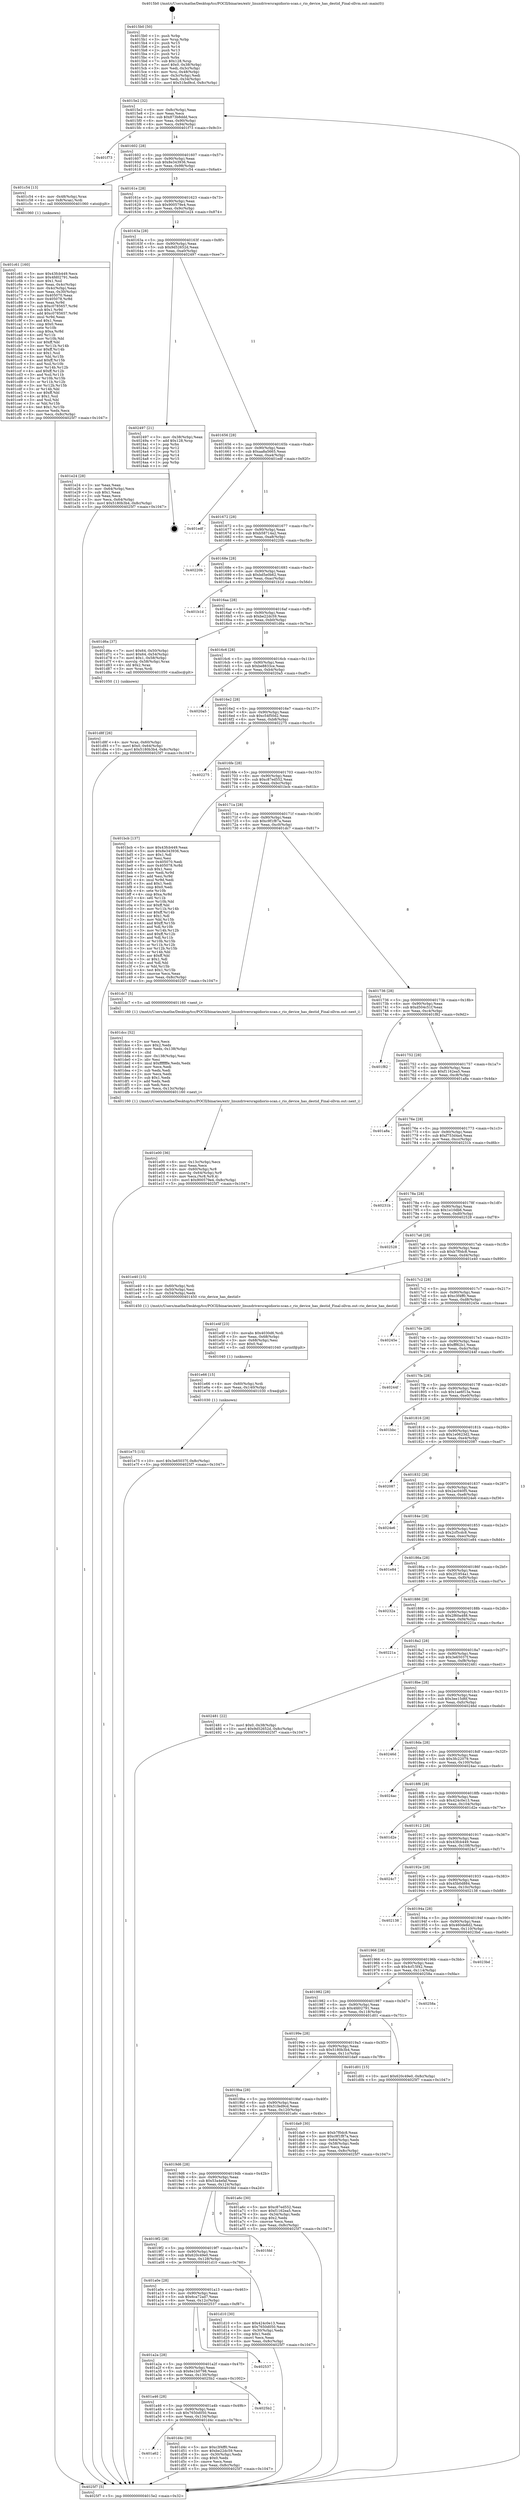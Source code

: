 digraph "0x4015b0" {
  label = "0x4015b0 (/mnt/c/Users/mathe/Desktop/tcc/POCII/binaries/extr_linuxdriversrapidiorio-scan.c_rio_device_has_destid_Final-ollvm.out::main(0))"
  labelloc = "t"
  node[shape=record]

  Entry [label="",width=0.3,height=0.3,shape=circle,fillcolor=black,style=filled]
  "0x4015e2" [label="{
     0x4015e2 [32]\l
     | [instrs]\l
     &nbsp;&nbsp;0x4015e2 \<+6\>: mov -0x8c(%rbp),%eax\l
     &nbsp;&nbsp;0x4015e8 \<+2\>: mov %eax,%ecx\l
     &nbsp;&nbsp;0x4015ea \<+6\>: sub $0x873b8ddd,%ecx\l
     &nbsp;&nbsp;0x4015f0 \<+6\>: mov %eax,-0x90(%rbp)\l
     &nbsp;&nbsp;0x4015f6 \<+6\>: mov %ecx,-0x94(%rbp)\l
     &nbsp;&nbsp;0x4015fc \<+6\>: je 0000000000401f73 \<main+0x9c3\>\l
  }"]
  "0x401f73" [label="{
     0x401f73\l
  }", style=dashed]
  "0x401602" [label="{
     0x401602 [28]\l
     | [instrs]\l
     &nbsp;&nbsp;0x401602 \<+5\>: jmp 0000000000401607 \<main+0x57\>\l
     &nbsp;&nbsp;0x401607 \<+6\>: mov -0x90(%rbp),%eax\l
     &nbsp;&nbsp;0x40160d \<+5\>: sub $0x8e343936,%eax\l
     &nbsp;&nbsp;0x401612 \<+6\>: mov %eax,-0x98(%rbp)\l
     &nbsp;&nbsp;0x401618 \<+6\>: je 0000000000401c54 \<main+0x6a4\>\l
  }"]
  Exit [label="",width=0.3,height=0.3,shape=circle,fillcolor=black,style=filled,peripheries=2]
  "0x401c54" [label="{
     0x401c54 [13]\l
     | [instrs]\l
     &nbsp;&nbsp;0x401c54 \<+4\>: mov -0x48(%rbp),%rax\l
     &nbsp;&nbsp;0x401c58 \<+4\>: mov 0x8(%rax),%rdi\l
     &nbsp;&nbsp;0x401c5c \<+5\>: call 0000000000401060 \<atoi@plt\>\l
     | [calls]\l
     &nbsp;&nbsp;0x401060 \{1\} (unknown)\l
  }"]
  "0x40161e" [label="{
     0x40161e [28]\l
     | [instrs]\l
     &nbsp;&nbsp;0x40161e \<+5\>: jmp 0000000000401623 \<main+0x73\>\l
     &nbsp;&nbsp;0x401623 \<+6\>: mov -0x90(%rbp),%eax\l
     &nbsp;&nbsp;0x401629 \<+5\>: sub $0x900579e4,%eax\l
     &nbsp;&nbsp;0x40162e \<+6\>: mov %eax,-0x9c(%rbp)\l
     &nbsp;&nbsp;0x401634 \<+6\>: je 0000000000401e24 \<main+0x874\>\l
  }"]
  "0x401e75" [label="{
     0x401e75 [15]\l
     | [instrs]\l
     &nbsp;&nbsp;0x401e75 \<+10\>: movl $0x3e65037f,-0x8c(%rbp)\l
     &nbsp;&nbsp;0x401e7f \<+5\>: jmp 00000000004025f7 \<main+0x1047\>\l
  }"]
  "0x401e24" [label="{
     0x401e24 [28]\l
     | [instrs]\l
     &nbsp;&nbsp;0x401e24 \<+2\>: xor %eax,%eax\l
     &nbsp;&nbsp;0x401e26 \<+3\>: mov -0x64(%rbp),%ecx\l
     &nbsp;&nbsp;0x401e29 \<+3\>: sub $0x1,%eax\l
     &nbsp;&nbsp;0x401e2c \<+2\>: sub %eax,%ecx\l
     &nbsp;&nbsp;0x401e2e \<+3\>: mov %ecx,-0x64(%rbp)\l
     &nbsp;&nbsp;0x401e31 \<+10\>: movl $0x5180b3b4,-0x8c(%rbp)\l
     &nbsp;&nbsp;0x401e3b \<+5\>: jmp 00000000004025f7 \<main+0x1047\>\l
  }"]
  "0x40163a" [label="{
     0x40163a [28]\l
     | [instrs]\l
     &nbsp;&nbsp;0x40163a \<+5\>: jmp 000000000040163f \<main+0x8f\>\l
     &nbsp;&nbsp;0x40163f \<+6\>: mov -0x90(%rbp),%eax\l
     &nbsp;&nbsp;0x401645 \<+5\>: sub $0x9d52652d,%eax\l
     &nbsp;&nbsp;0x40164a \<+6\>: mov %eax,-0xa0(%rbp)\l
     &nbsp;&nbsp;0x401650 \<+6\>: je 0000000000402497 \<main+0xee7\>\l
  }"]
  "0x401e66" [label="{
     0x401e66 [15]\l
     | [instrs]\l
     &nbsp;&nbsp;0x401e66 \<+4\>: mov -0x60(%rbp),%rdi\l
     &nbsp;&nbsp;0x401e6a \<+6\>: mov %eax,-0x140(%rbp)\l
     &nbsp;&nbsp;0x401e70 \<+5\>: call 0000000000401030 \<free@plt\>\l
     | [calls]\l
     &nbsp;&nbsp;0x401030 \{1\} (unknown)\l
  }"]
  "0x402497" [label="{
     0x402497 [21]\l
     | [instrs]\l
     &nbsp;&nbsp;0x402497 \<+3\>: mov -0x38(%rbp),%eax\l
     &nbsp;&nbsp;0x40249a \<+7\>: add $0x128,%rsp\l
     &nbsp;&nbsp;0x4024a1 \<+1\>: pop %rbx\l
     &nbsp;&nbsp;0x4024a2 \<+2\>: pop %r12\l
     &nbsp;&nbsp;0x4024a4 \<+2\>: pop %r13\l
     &nbsp;&nbsp;0x4024a6 \<+2\>: pop %r14\l
     &nbsp;&nbsp;0x4024a8 \<+2\>: pop %r15\l
     &nbsp;&nbsp;0x4024aa \<+1\>: pop %rbp\l
     &nbsp;&nbsp;0x4024ab \<+1\>: ret\l
  }"]
  "0x401656" [label="{
     0x401656 [28]\l
     | [instrs]\l
     &nbsp;&nbsp;0x401656 \<+5\>: jmp 000000000040165b \<main+0xab\>\l
     &nbsp;&nbsp;0x40165b \<+6\>: mov -0x90(%rbp),%eax\l
     &nbsp;&nbsp;0x401661 \<+5\>: sub $0xaa8a5665,%eax\l
     &nbsp;&nbsp;0x401666 \<+6\>: mov %eax,-0xa4(%rbp)\l
     &nbsp;&nbsp;0x40166c \<+6\>: je 0000000000401edf \<main+0x92f\>\l
  }"]
  "0x401e4f" [label="{
     0x401e4f [23]\l
     | [instrs]\l
     &nbsp;&nbsp;0x401e4f \<+10\>: movabs $0x4030d6,%rdi\l
     &nbsp;&nbsp;0x401e59 \<+3\>: mov %eax,-0x68(%rbp)\l
     &nbsp;&nbsp;0x401e5c \<+3\>: mov -0x68(%rbp),%esi\l
     &nbsp;&nbsp;0x401e5f \<+2\>: mov $0x0,%al\l
     &nbsp;&nbsp;0x401e61 \<+5\>: call 0000000000401040 \<printf@plt\>\l
     | [calls]\l
     &nbsp;&nbsp;0x401040 \{1\} (unknown)\l
  }"]
  "0x401edf" [label="{
     0x401edf\l
  }", style=dashed]
  "0x401672" [label="{
     0x401672 [28]\l
     | [instrs]\l
     &nbsp;&nbsp;0x401672 \<+5\>: jmp 0000000000401677 \<main+0xc7\>\l
     &nbsp;&nbsp;0x401677 \<+6\>: mov -0x90(%rbp),%eax\l
     &nbsp;&nbsp;0x40167d \<+5\>: sub $0xb58714a2,%eax\l
     &nbsp;&nbsp;0x401682 \<+6\>: mov %eax,-0xa8(%rbp)\l
     &nbsp;&nbsp;0x401688 \<+6\>: je 000000000040220b \<main+0xc5b\>\l
  }"]
  "0x401e00" [label="{
     0x401e00 [36]\l
     | [instrs]\l
     &nbsp;&nbsp;0x401e00 \<+6\>: mov -0x13c(%rbp),%ecx\l
     &nbsp;&nbsp;0x401e06 \<+3\>: imul %eax,%ecx\l
     &nbsp;&nbsp;0x401e09 \<+4\>: mov -0x60(%rbp),%r8\l
     &nbsp;&nbsp;0x401e0d \<+4\>: movslq -0x64(%rbp),%r9\l
     &nbsp;&nbsp;0x401e11 \<+4\>: mov %ecx,(%r8,%r9,4)\l
     &nbsp;&nbsp;0x401e15 \<+10\>: movl $0x900579e4,-0x8c(%rbp)\l
     &nbsp;&nbsp;0x401e1f \<+5\>: jmp 00000000004025f7 \<main+0x1047\>\l
  }"]
  "0x40220b" [label="{
     0x40220b\l
  }", style=dashed]
  "0x40168e" [label="{
     0x40168e [28]\l
     | [instrs]\l
     &nbsp;&nbsp;0x40168e \<+5\>: jmp 0000000000401693 \<main+0xe3\>\l
     &nbsp;&nbsp;0x401693 \<+6\>: mov -0x90(%rbp),%eax\l
     &nbsp;&nbsp;0x401699 \<+5\>: sub $0xbd5e0b62,%eax\l
     &nbsp;&nbsp;0x40169e \<+6\>: mov %eax,-0xac(%rbp)\l
     &nbsp;&nbsp;0x4016a4 \<+6\>: je 0000000000401b1d \<main+0x56d\>\l
  }"]
  "0x401dcc" [label="{
     0x401dcc [52]\l
     | [instrs]\l
     &nbsp;&nbsp;0x401dcc \<+2\>: xor %ecx,%ecx\l
     &nbsp;&nbsp;0x401dce \<+5\>: mov $0x2,%edx\l
     &nbsp;&nbsp;0x401dd3 \<+6\>: mov %edx,-0x138(%rbp)\l
     &nbsp;&nbsp;0x401dd9 \<+1\>: cltd\l
     &nbsp;&nbsp;0x401dda \<+6\>: mov -0x138(%rbp),%esi\l
     &nbsp;&nbsp;0x401de0 \<+2\>: idiv %esi\l
     &nbsp;&nbsp;0x401de2 \<+6\>: imul $0xfffffffe,%edx,%edx\l
     &nbsp;&nbsp;0x401de8 \<+2\>: mov %ecx,%edi\l
     &nbsp;&nbsp;0x401dea \<+2\>: sub %edx,%edi\l
     &nbsp;&nbsp;0x401dec \<+2\>: mov %ecx,%edx\l
     &nbsp;&nbsp;0x401dee \<+3\>: sub $0x1,%edx\l
     &nbsp;&nbsp;0x401df1 \<+2\>: add %edx,%edi\l
     &nbsp;&nbsp;0x401df3 \<+2\>: sub %edi,%ecx\l
     &nbsp;&nbsp;0x401df5 \<+6\>: mov %ecx,-0x13c(%rbp)\l
     &nbsp;&nbsp;0x401dfb \<+5\>: call 0000000000401160 \<next_i\>\l
     | [calls]\l
     &nbsp;&nbsp;0x401160 \{1\} (/mnt/c/Users/mathe/Desktop/tcc/POCII/binaries/extr_linuxdriversrapidiorio-scan.c_rio_device_has_destid_Final-ollvm.out::next_i)\l
  }"]
  "0x401b1d" [label="{
     0x401b1d\l
  }", style=dashed]
  "0x4016aa" [label="{
     0x4016aa [28]\l
     | [instrs]\l
     &nbsp;&nbsp;0x4016aa \<+5\>: jmp 00000000004016af \<main+0xff\>\l
     &nbsp;&nbsp;0x4016af \<+6\>: mov -0x90(%rbp),%eax\l
     &nbsp;&nbsp;0x4016b5 \<+5\>: sub $0xbe22dc59,%eax\l
     &nbsp;&nbsp;0x4016ba \<+6\>: mov %eax,-0xb0(%rbp)\l
     &nbsp;&nbsp;0x4016c0 \<+6\>: je 0000000000401d6a \<main+0x7ba\>\l
  }"]
  "0x401d8f" [label="{
     0x401d8f [26]\l
     | [instrs]\l
     &nbsp;&nbsp;0x401d8f \<+4\>: mov %rax,-0x60(%rbp)\l
     &nbsp;&nbsp;0x401d93 \<+7\>: movl $0x0,-0x64(%rbp)\l
     &nbsp;&nbsp;0x401d9a \<+10\>: movl $0x5180b3b4,-0x8c(%rbp)\l
     &nbsp;&nbsp;0x401da4 \<+5\>: jmp 00000000004025f7 \<main+0x1047\>\l
  }"]
  "0x401d6a" [label="{
     0x401d6a [37]\l
     | [instrs]\l
     &nbsp;&nbsp;0x401d6a \<+7\>: movl $0x64,-0x50(%rbp)\l
     &nbsp;&nbsp;0x401d71 \<+7\>: movl $0x64,-0x54(%rbp)\l
     &nbsp;&nbsp;0x401d78 \<+7\>: movl $0x1,-0x58(%rbp)\l
     &nbsp;&nbsp;0x401d7f \<+4\>: movslq -0x58(%rbp),%rax\l
     &nbsp;&nbsp;0x401d83 \<+4\>: shl $0x2,%rax\l
     &nbsp;&nbsp;0x401d87 \<+3\>: mov %rax,%rdi\l
     &nbsp;&nbsp;0x401d8a \<+5\>: call 0000000000401050 \<malloc@plt\>\l
     | [calls]\l
     &nbsp;&nbsp;0x401050 \{1\} (unknown)\l
  }"]
  "0x4016c6" [label="{
     0x4016c6 [28]\l
     | [instrs]\l
     &nbsp;&nbsp;0x4016c6 \<+5\>: jmp 00000000004016cb \<main+0x11b\>\l
     &nbsp;&nbsp;0x4016cb \<+6\>: mov -0x90(%rbp),%eax\l
     &nbsp;&nbsp;0x4016d1 \<+5\>: sub $0xbe8833ce,%eax\l
     &nbsp;&nbsp;0x4016d6 \<+6\>: mov %eax,-0xb4(%rbp)\l
     &nbsp;&nbsp;0x4016dc \<+6\>: je 00000000004020a5 \<main+0xaf5\>\l
  }"]
  "0x401a62" [label="{
     0x401a62\l
  }", style=dashed]
  "0x4020a5" [label="{
     0x4020a5\l
  }", style=dashed]
  "0x4016e2" [label="{
     0x4016e2 [28]\l
     | [instrs]\l
     &nbsp;&nbsp;0x4016e2 \<+5\>: jmp 00000000004016e7 \<main+0x137\>\l
     &nbsp;&nbsp;0x4016e7 \<+6\>: mov -0x90(%rbp),%eax\l
     &nbsp;&nbsp;0x4016ed \<+5\>: sub $0xc54f50d2,%eax\l
     &nbsp;&nbsp;0x4016f2 \<+6\>: mov %eax,-0xb8(%rbp)\l
     &nbsp;&nbsp;0x4016f8 \<+6\>: je 0000000000402275 \<main+0xcc5\>\l
  }"]
  "0x401d4c" [label="{
     0x401d4c [30]\l
     | [instrs]\l
     &nbsp;&nbsp;0x401d4c \<+5\>: mov $0xc3f4ff0,%eax\l
     &nbsp;&nbsp;0x401d51 \<+5\>: mov $0xbe22dc59,%ecx\l
     &nbsp;&nbsp;0x401d56 \<+3\>: mov -0x30(%rbp),%edx\l
     &nbsp;&nbsp;0x401d59 \<+3\>: cmp $0x0,%edx\l
     &nbsp;&nbsp;0x401d5c \<+3\>: cmove %ecx,%eax\l
     &nbsp;&nbsp;0x401d5f \<+6\>: mov %eax,-0x8c(%rbp)\l
     &nbsp;&nbsp;0x401d65 \<+5\>: jmp 00000000004025f7 \<main+0x1047\>\l
  }"]
  "0x402275" [label="{
     0x402275\l
  }", style=dashed]
  "0x4016fe" [label="{
     0x4016fe [28]\l
     | [instrs]\l
     &nbsp;&nbsp;0x4016fe \<+5\>: jmp 0000000000401703 \<main+0x153\>\l
     &nbsp;&nbsp;0x401703 \<+6\>: mov -0x90(%rbp),%eax\l
     &nbsp;&nbsp;0x401709 \<+5\>: sub $0xc87ed552,%eax\l
     &nbsp;&nbsp;0x40170e \<+6\>: mov %eax,-0xbc(%rbp)\l
     &nbsp;&nbsp;0x401714 \<+6\>: je 0000000000401bcb \<main+0x61b\>\l
  }"]
  "0x401a46" [label="{
     0x401a46 [28]\l
     | [instrs]\l
     &nbsp;&nbsp;0x401a46 \<+5\>: jmp 0000000000401a4b \<main+0x49b\>\l
     &nbsp;&nbsp;0x401a4b \<+6\>: mov -0x90(%rbp),%eax\l
     &nbsp;&nbsp;0x401a51 \<+5\>: sub $0x7650d050,%eax\l
     &nbsp;&nbsp;0x401a56 \<+6\>: mov %eax,-0x134(%rbp)\l
     &nbsp;&nbsp;0x401a5c \<+6\>: je 0000000000401d4c \<main+0x79c\>\l
  }"]
  "0x401bcb" [label="{
     0x401bcb [137]\l
     | [instrs]\l
     &nbsp;&nbsp;0x401bcb \<+5\>: mov $0x43fcb449,%eax\l
     &nbsp;&nbsp;0x401bd0 \<+5\>: mov $0x8e343936,%ecx\l
     &nbsp;&nbsp;0x401bd5 \<+2\>: mov $0x1,%dl\l
     &nbsp;&nbsp;0x401bd7 \<+2\>: xor %esi,%esi\l
     &nbsp;&nbsp;0x401bd9 \<+7\>: mov 0x405070,%edi\l
     &nbsp;&nbsp;0x401be0 \<+8\>: mov 0x405078,%r8d\l
     &nbsp;&nbsp;0x401be8 \<+3\>: sub $0x1,%esi\l
     &nbsp;&nbsp;0x401beb \<+3\>: mov %edi,%r9d\l
     &nbsp;&nbsp;0x401bee \<+3\>: add %esi,%r9d\l
     &nbsp;&nbsp;0x401bf1 \<+4\>: imul %r9d,%edi\l
     &nbsp;&nbsp;0x401bf5 \<+3\>: and $0x1,%edi\l
     &nbsp;&nbsp;0x401bf8 \<+3\>: cmp $0x0,%edi\l
     &nbsp;&nbsp;0x401bfb \<+4\>: sete %r10b\l
     &nbsp;&nbsp;0x401bff \<+4\>: cmp $0xa,%r8d\l
     &nbsp;&nbsp;0x401c03 \<+4\>: setl %r11b\l
     &nbsp;&nbsp;0x401c07 \<+3\>: mov %r10b,%bl\l
     &nbsp;&nbsp;0x401c0a \<+3\>: xor $0xff,%bl\l
     &nbsp;&nbsp;0x401c0d \<+3\>: mov %r11b,%r14b\l
     &nbsp;&nbsp;0x401c10 \<+4\>: xor $0xff,%r14b\l
     &nbsp;&nbsp;0x401c14 \<+3\>: xor $0x1,%dl\l
     &nbsp;&nbsp;0x401c17 \<+3\>: mov %bl,%r15b\l
     &nbsp;&nbsp;0x401c1a \<+4\>: and $0xff,%r15b\l
     &nbsp;&nbsp;0x401c1e \<+3\>: and %dl,%r10b\l
     &nbsp;&nbsp;0x401c21 \<+3\>: mov %r14b,%r12b\l
     &nbsp;&nbsp;0x401c24 \<+4\>: and $0xff,%r12b\l
     &nbsp;&nbsp;0x401c28 \<+3\>: and %dl,%r11b\l
     &nbsp;&nbsp;0x401c2b \<+3\>: or %r10b,%r15b\l
     &nbsp;&nbsp;0x401c2e \<+3\>: or %r11b,%r12b\l
     &nbsp;&nbsp;0x401c31 \<+3\>: xor %r12b,%r15b\l
     &nbsp;&nbsp;0x401c34 \<+3\>: or %r14b,%bl\l
     &nbsp;&nbsp;0x401c37 \<+3\>: xor $0xff,%bl\l
     &nbsp;&nbsp;0x401c3a \<+3\>: or $0x1,%dl\l
     &nbsp;&nbsp;0x401c3d \<+2\>: and %dl,%bl\l
     &nbsp;&nbsp;0x401c3f \<+3\>: or %bl,%r15b\l
     &nbsp;&nbsp;0x401c42 \<+4\>: test $0x1,%r15b\l
     &nbsp;&nbsp;0x401c46 \<+3\>: cmovne %ecx,%eax\l
     &nbsp;&nbsp;0x401c49 \<+6\>: mov %eax,-0x8c(%rbp)\l
     &nbsp;&nbsp;0x401c4f \<+5\>: jmp 00000000004025f7 \<main+0x1047\>\l
  }"]
  "0x40171a" [label="{
     0x40171a [28]\l
     | [instrs]\l
     &nbsp;&nbsp;0x40171a \<+5\>: jmp 000000000040171f \<main+0x16f\>\l
     &nbsp;&nbsp;0x40171f \<+6\>: mov -0x90(%rbp),%eax\l
     &nbsp;&nbsp;0x401725 \<+5\>: sub $0xc9f1f87a,%eax\l
     &nbsp;&nbsp;0x40172a \<+6\>: mov %eax,-0xc0(%rbp)\l
     &nbsp;&nbsp;0x401730 \<+6\>: je 0000000000401dc7 \<main+0x817\>\l
  }"]
  "0x4025b2" [label="{
     0x4025b2\l
  }", style=dashed]
  "0x401dc7" [label="{
     0x401dc7 [5]\l
     | [instrs]\l
     &nbsp;&nbsp;0x401dc7 \<+5\>: call 0000000000401160 \<next_i\>\l
     | [calls]\l
     &nbsp;&nbsp;0x401160 \{1\} (/mnt/c/Users/mathe/Desktop/tcc/POCII/binaries/extr_linuxdriversrapidiorio-scan.c_rio_device_has_destid_Final-ollvm.out::next_i)\l
  }"]
  "0x401736" [label="{
     0x401736 [28]\l
     | [instrs]\l
     &nbsp;&nbsp;0x401736 \<+5\>: jmp 000000000040173b \<main+0x18b\>\l
     &nbsp;&nbsp;0x40173b \<+6\>: mov -0x90(%rbp),%eax\l
     &nbsp;&nbsp;0x401741 \<+5\>: sub $0xd504c51f,%eax\l
     &nbsp;&nbsp;0x401746 \<+6\>: mov %eax,-0xc4(%rbp)\l
     &nbsp;&nbsp;0x40174c \<+6\>: je 0000000000401f82 \<main+0x9d2\>\l
  }"]
  "0x401a2a" [label="{
     0x401a2a [28]\l
     | [instrs]\l
     &nbsp;&nbsp;0x401a2a \<+5\>: jmp 0000000000401a2f \<main+0x47f\>\l
     &nbsp;&nbsp;0x401a2f \<+6\>: mov -0x90(%rbp),%eax\l
     &nbsp;&nbsp;0x401a35 \<+5\>: sub $0x6e1b0798,%eax\l
     &nbsp;&nbsp;0x401a3a \<+6\>: mov %eax,-0x130(%rbp)\l
     &nbsp;&nbsp;0x401a40 \<+6\>: je 00000000004025b2 \<main+0x1002\>\l
  }"]
  "0x401f82" [label="{
     0x401f82\l
  }", style=dashed]
  "0x401752" [label="{
     0x401752 [28]\l
     | [instrs]\l
     &nbsp;&nbsp;0x401752 \<+5\>: jmp 0000000000401757 \<main+0x1a7\>\l
     &nbsp;&nbsp;0x401757 \<+6\>: mov -0x90(%rbp),%eax\l
     &nbsp;&nbsp;0x40175d \<+5\>: sub $0xf1162ea5,%eax\l
     &nbsp;&nbsp;0x401762 \<+6\>: mov %eax,-0xc8(%rbp)\l
     &nbsp;&nbsp;0x401768 \<+6\>: je 0000000000401a8a \<main+0x4da\>\l
  }"]
  "0x402537" [label="{
     0x402537\l
  }", style=dashed]
  "0x401a8a" [label="{
     0x401a8a\l
  }", style=dashed]
  "0x40176e" [label="{
     0x40176e [28]\l
     | [instrs]\l
     &nbsp;&nbsp;0x40176e \<+5\>: jmp 0000000000401773 \<main+0x1c3\>\l
     &nbsp;&nbsp;0x401773 \<+6\>: mov -0x90(%rbp),%eax\l
     &nbsp;&nbsp;0x401779 \<+5\>: sub $0xf753d4a4,%eax\l
     &nbsp;&nbsp;0x40177e \<+6\>: mov %eax,-0xcc(%rbp)\l
     &nbsp;&nbsp;0x401784 \<+6\>: je 000000000040231b \<main+0xd6b\>\l
  }"]
  "0x401a0e" [label="{
     0x401a0e [28]\l
     | [instrs]\l
     &nbsp;&nbsp;0x401a0e \<+5\>: jmp 0000000000401a13 \<main+0x463\>\l
     &nbsp;&nbsp;0x401a13 \<+6\>: mov -0x90(%rbp),%eax\l
     &nbsp;&nbsp;0x401a19 \<+5\>: sub $0x6ca72ad7,%eax\l
     &nbsp;&nbsp;0x401a1e \<+6\>: mov %eax,-0x12c(%rbp)\l
     &nbsp;&nbsp;0x401a24 \<+6\>: je 0000000000402537 \<main+0xf87\>\l
  }"]
  "0x40231b" [label="{
     0x40231b\l
  }", style=dashed]
  "0x40178a" [label="{
     0x40178a [28]\l
     | [instrs]\l
     &nbsp;&nbsp;0x40178a \<+5\>: jmp 000000000040178f \<main+0x1df\>\l
     &nbsp;&nbsp;0x40178f \<+6\>: mov -0x90(%rbp),%eax\l
     &nbsp;&nbsp;0x401795 \<+5\>: sub $0x1e10db6,%eax\l
     &nbsp;&nbsp;0x40179a \<+6\>: mov %eax,-0xd0(%rbp)\l
     &nbsp;&nbsp;0x4017a0 \<+6\>: je 0000000000402528 \<main+0xf78\>\l
  }"]
  "0x401d10" [label="{
     0x401d10 [30]\l
     | [instrs]\l
     &nbsp;&nbsp;0x401d10 \<+5\>: mov $0x424c0e13,%eax\l
     &nbsp;&nbsp;0x401d15 \<+5\>: mov $0x7650d050,%ecx\l
     &nbsp;&nbsp;0x401d1a \<+3\>: mov -0x30(%rbp),%edx\l
     &nbsp;&nbsp;0x401d1d \<+3\>: cmp $0x1,%edx\l
     &nbsp;&nbsp;0x401d20 \<+3\>: cmovl %ecx,%eax\l
     &nbsp;&nbsp;0x401d23 \<+6\>: mov %eax,-0x8c(%rbp)\l
     &nbsp;&nbsp;0x401d29 \<+5\>: jmp 00000000004025f7 \<main+0x1047\>\l
  }"]
  "0x402528" [label="{
     0x402528\l
  }", style=dashed]
  "0x4017a6" [label="{
     0x4017a6 [28]\l
     | [instrs]\l
     &nbsp;&nbsp;0x4017a6 \<+5\>: jmp 00000000004017ab \<main+0x1fb\>\l
     &nbsp;&nbsp;0x4017ab \<+6\>: mov -0x90(%rbp),%eax\l
     &nbsp;&nbsp;0x4017b1 \<+5\>: sub $0xb7f0dc8,%eax\l
     &nbsp;&nbsp;0x4017b6 \<+6\>: mov %eax,-0xd4(%rbp)\l
     &nbsp;&nbsp;0x4017bc \<+6\>: je 0000000000401e40 \<main+0x890\>\l
  }"]
  "0x4019f2" [label="{
     0x4019f2 [28]\l
     | [instrs]\l
     &nbsp;&nbsp;0x4019f2 \<+5\>: jmp 00000000004019f7 \<main+0x447\>\l
     &nbsp;&nbsp;0x4019f7 \<+6\>: mov -0x90(%rbp),%eax\l
     &nbsp;&nbsp;0x4019fd \<+5\>: sub $0x620c49e0,%eax\l
     &nbsp;&nbsp;0x401a02 \<+6\>: mov %eax,-0x128(%rbp)\l
     &nbsp;&nbsp;0x401a08 \<+6\>: je 0000000000401d10 \<main+0x760\>\l
  }"]
  "0x401e40" [label="{
     0x401e40 [15]\l
     | [instrs]\l
     &nbsp;&nbsp;0x401e40 \<+4\>: mov -0x60(%rbp),%rdi\l
     &nbsp;&nbsp;0x401e44 \<+3\>: mov -0x50(%rbp),%esi\l
     &nbsp;&nbsp;0x401e47 \<+3\>: mov -0x54(%rbp),%edx\l
     &nbsp;&nbsp;0x401e4a \<+5\>: call 0000000000401450 \<rio_device_has_destid\>\l
     | [calls]\l
     &nbsp;&nbsp;0x401450 \{1\} (/mnt/c/Users/mathe/Desktop/tcc/POCII/binaries/extr_linuxdriversrapidiorio-scan.c_rio_device_has_destid_Final-ollvm.out::rio_device_has_destid)\l
  }"]
  "0x4017c2" [label="{
     0x4017c2 [28]\l
     | [instrs]\l
     &nbsp;&nbsp;0x4017c2 \<+5\>: jmp 00000000004017c7 \<main+0x217\>\l
     &nbsp;&nbsp;0x4017c7 \<+6\>: mov -0x90(%rbp),%eax\l
     &nbsp;&nbsp;0x4017cd \<+5\>: sub $0xc3f4ff0,%eax\l
     &nbsp;&nbsp;0x4017d2 \<+6\>: mov %eax,-0xd8(%rbp)\l
     &nbsp;&nbsp;0x4017d8 \<+6\>: je 000000000040245e \<main+0xeae\>\l
  }"]
  "0x401fdd" [label="{
     0x401fdd\l
  }", style=dashed]
  "0x40245e" [label="{
     0x40245e\l
  }", style=dashed]
  "0x4017de" [label="{
     0x4017de [28]\l
     | [instrs]\l
     &nbsp;&nbsp;0x4017de \<+5\>: jmp 00000000004017e3 \<main+0x233\>\l
     &nbsp;&nbsp;0x4017e3 \<+6\>: mov -0x90(%rbp),%eax\l
     &nbsp;&nbsp;0x4017e9 \<+5\>: sub $0xfff62b1,%eax\l
     &nbsp;&nbsp;0x4017ee \<+6\>: mov %eax,-0xdc(%rbp)\l
     &nbsp;&nbsp;0x4017f4 \<+6\>: je 000000000040244f \<main+0xe9f\>\l
  }"]
  "0x401c61" [label="{
     0x401c61 [160]\l
     | [instrs]\l
     &nbsp;&nbsp;0x401c61 \<+5\>: mov $0x43fcb449,%ecx\l
     &nbsp;&nbsp;0x401c66 \<+5\>: mov $0x4fd02791,%edx\l
     &nbsp;&nbsp;0x401c6b \<+3\>: mov $0x1,%sil\l
     &nbsp;&nbsp;0x401c6e \<+3\>: mov %eax,-0x4c(%rbp)\l
     &nbsp;&nbsp;0x401c71 \<+3\>: mov -0x4c(%rbp),%eax\l
     &nbsp;&nbsp;0x401c74 \<+3\>: mov %eax,-0x30(%rbp)\l
     &nbsp;&nbsp;0x401c77 \<+7\>: mov 0x405070,%eax\l
     &nbsp;&nbsp;0x401c7e \<+8\>: mov 0x405078,%r8d\l
     &nbsp;&nbsp;0x401c86 \<+3\>: mov %eax,%r9d\l
     &nbsp;&nbsp;0x401c89 \<+7\>: sub $0xc0785657,%r9d\l
     &nbsp;&nbsp;0x401c90 \<+4\>: sub $0x1,%r9d\l
     &nbsp;&nbsp;0x401c94 \<+7\>: add $0xc0785657,%r9d\l
     &nbsp;&nbsp;0x401c9b \<+4\>: imul %r9d,%eax\l
     &nbsp;&nbsp;0x401c9f \<+3\>: and $0x1,%eax\l
     &nbsp;&nbsp;0x401ca2 \<+3\>: cmp $0x0,%eax\l
     &nbsp;&nbsp;0x401ca5 \<+4\>: sete %r10b\l
     &nbsp;&nbsp;0x401ca9 \<+4\>: cmp $0xa,%r8d\l
     &nbsp;&nbsp;0x401cad \<+4\>: setl %r11b\l
     &nbsp;&nbsp;0x401cb1 \<+3\>: mov %r10b,%bl\l
     &nbsp;&nbsp;0x401cb4 \<+3\>: xor $0xff,%bl\l
     &nbsp;&nbsp;0x401cb7 \<+3\>: mov %r11b,%r14b\l
     &nbsp;&nbsp;0x401cba \<+4\>: xor $0xff,%r14b\l
     &nbsp;&nbsp;0x401cbe \<+4\>: xor $0x1,%sil\l
     &nbsp;&nbsp;0x401cc2 \<+3\>: mov %bl,%r15b\l
     &nbsp;&nbsp;0x401cc5 \<+4\>: and $0xff,%r15b\l
     &nbsp;&nbsp;0x401cc9 \<+3\>: and %sil,%r10b\l
     &nbsp;&nbsp;0x401ccc \<+3\>: mov %r14b,%r12b\l
     &nbsp;&nbsp;0x401ccf \<+4\>: and $0xff,%r12b\l
     &nbsp;&nbsp;0x401cd3 \<+3\>: and %sil,%r11b\l
     &nbsp;&nbsp;0x401cd6 \<+3\>: or %r10b,%r15b\l
     &nbsp;&nbsp;0x401cd9 \<+3\>: or %r11b,%r12b\l
     &nbsp;&nbsp;0x401cdc \<+3\>: xor %r12b,%r15b\l
     &nbsp;&nbsp;0x401cdf \<+3\>: or %r14b,%bl\l
     &nbsp;&nbsp;0x401ce2 \<+3\>: xor $0xff,%bl\l
     &nbsp;&nbsp;0x401ce5 \<+4\>: or $0x1,%sil\l
     &nbsp;&nbsp;0x401ce9 \<+3\>: and %sil,%bl\l
     &nbsp;&nbsp;0x401cec \<+3\>: or %bl,%r15b\l
     &nbsp;&nbsp;0x401cef \<+4\>: test $0x1,%r15b\l
     &nbsp;&nbsp;0x401cf3 \<+3\>: cmovne %edx,%ecx\l
     &nbsp;&nbsp;0x401cf6 \<+6\>: mov %ecx,-0x8c(%rbp)\l
     &nbsp;&nbsp;0x401cfc \<+5\>: jmp 00000000004025f7 \<main+0x1047\>\l
  }"]
  "0x40244f" [label="{
     0x40244f\l
  }", style=dashed]
  "0x4017fa" [label="{
     0x4017fa [28]\l
     | [instrs]\l
     &nbsp;&nbsp;0x4017fa \<+5\>: jmp 00000000004017ff \<main+0x24f\>\l
     &nbsp;&nbsp;0x4017ff \<+6\>: mov -0x90(%rbp),%eax\l
     &nbsp;&nbsp;0x401805 \<+5\>: sub $0x1ae6f13a,%eax\l
     &nbsp;&nbsp;0x40180a \<+6\>: mov %eax,-0xe0(%rbp)\l
     &nbsp;&nbsp;0x401810 \<+6\>: je 0000000000401bbc \<main+0x60c\>\l
  }"]
  "0x4015b0" [label="{
     0x4015b0 [50]\l
     | [instrs]\l
     &nbsp;&nbsp;0x4015b0 \<+1\>: push %rbp\l
     &nbsp;&nbsp;0x4015b1 \<+3\>: mov %rsp,%rbp\l
     &nbsp;&nbsp;0x4015b4 \<+2\>: push %r15\l
     &nbsp;&nbsp;0x4015b6 \<+2\>: push %r14\l
     &nbsp;&nbsp;0x4015b8 \<+2\>: push %r13\l
     &nbsp;&nbsp;0x4015ba \<+2\>: push %r12\l
     &nbsp;&nbsp;0x4015bc \<+1\>: push %rbx\l
     &nbsp;&nbsp;0x4015bd \<+7\>: sub $0x128,%rsp\l
     &nbsp;&nbsp;0x4015c4 \<+7\>: movl $0x0,-0x38(%rbp)\l
     &nbsp;&nbsp;0x4015cb \<+3\>: mov %edi,-0x3c(%rbp)\l
     &nbsp;&nbsp;0x4015ce \<+4\>: mov %rsi,-0x48(%rbp)\l
     &nbsp;&nbsp;0x4015d2 \<+3\>: mov -0x3c(%rbp),%edi\l
     &nbsp;&nbsp;0x4015d5 \<+3\>: mov %edi,-0x34(%rbp)\l
     &nbsp;&nbsp;0x4015d8 \<+10\>: movl $0x51fed9cd,-0x8c(%rbp)\l
  }"]
  "0x401bbc" [label="{
     0x401bbc\l
  }", style=dashed]
  "0x401816" [label="{
     0x401816 [28]\l
     | [instrs]\l
     &nbsp;&nbsp;0x401816 \<+5\>: jmp 000000000040181b \<main+0x26b\>\l
     &nbsp;&nbsp;0x40181b \<+6\>: mov -0x90(%rbp),%eax\l
     &nbsp;&nbsp;0x401821 \<+5\>: sub $0x1e0623d2,%eax\l
     &nbsp;&nbsp;0x401826 \<+6\>: mov %eax,-0xe4(%rbp)\l
     &nbsp;&nbsp;0x40182c \<+6\>: je 0000000000402087 \<main+0xad7\>\l
  }"]
  "0x4025f7" [label="{
     0x4025f7 [5]\l
     | [instrs]\l
     &nbsp;&nbsp;0x4025f7 \<+5\>: jmp 00000000004015e2 \<main+0x32\>\l
  }"]
  "0x402087" [label="{
     0x402087\l
  }", style=dashed]
  "0x401832" [label="{
     0x401832 [28]\l
     | [instrs]\l
     &nbsp;&nbsp;0x401832 \<+5\>: jmp 0000000000401837 \<main+0x287\>\l
     &nbsp;&nbsp;0x401837 \<+6\>: mov -0x90(%rbp),%eax\l
     &nbsp;&nbsp;0x40183d \<+5\>: sub $0x2ac040f5,%eax\l
     &nbsp;&nbsp;0x401842 \<+6\>: mov %eax,-0xe8(%rbp)\l
     &nbsp;&nbsp;0x401848 \<+6\>: je 00000000004024e6 \<main+0xf36\>\l
  }"]
  "0x4019d6" [label="{
     0x4019d6 [28]\l
     | [instrs]\l
     &nbsp;&nbsp;0x4019d6 \<+5\>: jmp 00000000004019db \<main+0x42b\>\l
     &nbsp;&nbsp;0x4019db \<+6\>: mov -0x90(%rbp),%eax\l
     &nbsp;&nbsp;0x4019e1 \<+5\>: sub $0x53a4efaf,%eax\l
     &nbsp;&nbsp;0x4019e6 \<+6\>: mov %eax,-0x124(%rbp)\l
     &nbsp;&nbsp;0x4019ec \<+6\>: je 0000000000401fdd \<main+0xa2d\>\l
  }"]
  "0x4024e6" [label="{
     0x4024e6\l
  }", style=dashed]
  "0x40184e" [label="{
     0x40184e [28]\l
     | [instrs]\l
     &nbsp;&nbsp;0x40184e \<+5\>: jmp 0000000000401853 \<main+0x2a3\>\l
     &nbsp;&nbsp;0x401853 \<+6\>: mov -0x90(%rbp),%eax\l
     &nbsp;&nbsp;0x401859 \<+5\>: sub $0x2cf5cdc8,%eax\l
     &nbsp;&nbsp;0x40185e \<+6\>: mov %eax,-0xec(%rbp)\l
     &nbsp;&nbsp;0x401864 \<+6\>: je 0000000000401e84 \<main+0x8d4\>\l
  }"]
  "0x401a6c" [label="{
     0x401a6c [30]\l
     | [instrs]\l
     &nbsp;&nbsp;0x401a6c \<+5\>: mov $0xc87ed552,%eax\l
     &nbsp;&nbsp;0x401a71 \<+5\>: mov $0xf1162ea5,%ecx\l
     &nbsp;&nbsp;0x401a76 \<+3\>: mov -0x34(%rbp),%edx\l
     &nbsp;&nbsp;0x401a79 \<+3\>: cmp $0x2,%edx\l
     &nbsp;&nbsp;0x401a7c \<+3\>: cmovne %ecx,%eax\l
     &nbsp;&nbsp;0x401a7f \<+6\>: mov %eax,-0x8c(%rbp)\l
     &nbsp;&nbsp;0x401a85 \<+5\>: jmp 00000000004025f7 \<main+0x1047\>\l
  }"]
  "0x401e84" [label="{
     0x401e84\l
  }", style=dashed]
  "0x40186a" [label="{
     0x40186a [28]\l
     | [instrs]\l
     &nbsp;&nbsp;0x40186a \<+5\>: jmp 000000000040186f \<main+0x2bf\>\l
     &nbsp;&nbsp;0x40186f \<+6\>: mov -0x90(%rbp),%eax\l
     &nbsp;&nbsp;0x401875 \<+5\>: sub $0x2f1954a1,%eax\l
     &nbsp;&nbsp;0x40187a \<+6\>: mov %eax,-0xf0(%rbp)\l
     &nbsp;&nbsp;0x401880 \<+6\>: je 000000000040232a \<main+0xd7a\>\l
  }"]
  "0x4019ba" [label="{
     0x4019ba [28]\l
     | [instrs]\l
     &nbsp;&nbsp;0x4019ba \<+5\>: jmp 00000000004019bf \<main+0x40f\>\l
     &nbsp;&nbsp;0x4019bf \<+6\>: mov -0x90(%rbp),%eax\l
     &nbsp;&nbsp;0x4019c5 \<+5\>: sub $0x51fed9cd,%eax\l
     &nbsp;&nbsp;0x4019ca \<+6\>: mov %eax,-0x120(%rbp)\l
     &nbsp;&nbsp;0x4019d0 \<+6\>: je 0000000000401a6c \<main+0x4bc\>\l
  }"]
  "0x40232a" [label="{
     0x40232a\l
  }", style=dashed]
  "0x401886" [label="{
     0x401886 [28]\l
     | [instrs]\l
     &nbsp;&nbsp;0x401886 \<+5\>: jmp 000000000040188b \<main+0x2db\>\l
     &nbsp;&nbsp;0x40188b \<+6\>: mov -0x90(%rbp),%eax\l
     &nbsp;&nbsp;0x401891 \<+5\>: sub $0x2f60a488,%eax\l
     &nbsp;&nbsp;0x401896 \<+6\>: mov %eax,-0xf4(%rbp)\l
     &nbsp;&nbsp;0x40189c \<+6\>: je 000000000040221a \<main+0xc6a\>\l
  }"]
  "0x401da9" [label="{
     0x401da9 [30]\l
     | [instrs]\l
     &nbsp;&nbsp;0x401da9 \<+5\>: mov $0xb7f0dc8,%eax\l
     &nbsp;&nbsp;0x401dae \<+5\>: mov $0xc9f1f87a,%ecx\l
     &nbsp;&nbsp;0x401db3 \<+3\>: mov -0x64(%rbp),%edx\l
     &nbsp;&nbsp;0x401db6 \<+3\>: cmp -0x58(%rbp),%edx\l
     &nbsp;&nbsp;0x401db9 \<+3\>: cmovl %ecx,%eax\l
     &nbsp;&nbsp;0x401dbc \<+6\>: mov %eax,-0x8c(%rbp)\l
     &nbsp;&nbsp;0x401dc2 \<+5\>: jmp 00000000004025f7 \<main+0x1047\>\l
  }"]
  "0x40221a" [label="{
     0x40221a\l
  }", style=dashed]
  "0x4018a2" [label="{
     0x4018a2 [28]\l
     | [instrs]\l
     &nbsp;&nbsp;0x4018a2 \<+5\>: jmp 00000000004018a7 \<main+0x2f7\>\l
     &nbsp;&nbsp;0x4018a7 \<+6\>: mov -0x90(%rbp),%eax\l
     &nbsp;&nbsp;0x4018ad \<+5\>: sub $0x3e65037f,%eax\l
     &nbsp;&nbsp;0x4018b2 \<+6\>: mov %eax,-0xf8(%rbp)\l
     &nbsp;&nbsp;0x4018b8 \<+6\>: je 0000000000402481 \<main+0xed1\>\l
  }"]
  "0x40199e" [label="{
     0x40199e [28]\l
     | [instrs]\l
     &nbsp;&nbsp;0x40199e \<+5\>: jmp 00000000004019a3 \<main+0x3f3\>\l
     &nbsp;&nbsp;0x4019a3 \<+6\>: mov -0x90(%rbp),%eax\l
     &nbsp;&nbsp;0x4019a9 \<+5\>: sub $0x5180b3b4,%eax\l
     &nbsp;&nbsp;0x4019ae \<+6\>: mov %eax,-0x11c(%rbp)\l
     &nbsp;&nbsp;0x4019b4 \<+6\>: je 0000000000401da9 \<main+0x7f9\>\l
  }"]
  "0x402481" [label="{
     0x402481 [22]\l
     | [instrs]\l
     &nbsp;&nbsp;0x402481 \<+7\>: movl $0x0,-0x38(%rbp)\l
     &nbsp;&nbsp;0x402488 \<+10\>: movl $0x9d52652d,-0x8c(%rbp)\l
     &nbsp;&nbsp;0x402492 \<+5\>: jmp 00000000004025f7 \<main+0x1047\>\l
  }"]
  "0x4018be" [label="{
     0x4018be [28]\l
     | [instrs]\l
     &nbsp;&nbsp;0x4018be \<+5\>: jmp 00000000004018c3 \<main+0x313\>\l
     &nbsp;&nbsp;0x4018c3 \<+6\>: mov -0x90(%rbp),%eax\l
     &nbsp;&nbsp;0x4018c9 \<+5\>: sub $0x3ee15d6f,%eax\l
     &nbsp;&nbsp;0x4018ce \<+6\>: mov %eax,-0xfc(%rbp)\l
     &nbsp;&nbsp;0x4018d4 \<+6\>: je 000000000040246d \<main+0xebd\>\l
  }"]
  "0x401d01" [label="{
     0x401d01 [15]\l
     | [instrs]\l
     &nbsp;&nbsp;0x401d01 \<+10\>: movl $0x620c49e0,-0x8c(%rbp)\l
     &nbsp;&nbsp;0x401d0b \<+5\>: jmp 00000000004025f7 \<main+0x1047\>\l
  }"]
  "0x40246d" [label="{
     0x40246d\l
  }", style=dashed]
  "0x4018da" [label="{
     0x4018da [28]\l
     | [instrs]\l
     &nbsp;&nbsp;0x4018da \<+5\>: jmp 00000000004018df \<main+0x32f\>\l
     &nbsp;&nbsp;0x4018df \<+6\>: mov -0x90(%rbp),%eax\l
     &nbsp;&nbsp;0x4018e5 \<+5\>: sub $0x3fc22079,%eax\l
     &nbsp;&nbsp;0x4018ea \<+6\>: mov %eax,-0x100(%rbp)\l
     &nbsp;&nbsp;0x4018f0 \<+6\>: je 00000000004024ac \<main+0xefc\>\l
  }"]
  "0x401982" [label="{
     0x401982 [28]\l
     | [instrs]\l
     &nbsp;&nbsp;0x401982 \<+5\>: jmp 0000000000401987 \<main+0x3d7\>\l
     &nbsp;&nbsp;0x401987 \<+6\>: mov -0x90(%rbp),%eax\l
     &nbsp;&nbsp;0x40198d \<+5\>: sub $0x4fd02791,%eax\l
     &nbsp;&nbsp;0x401992 \<+6\>: mov %eax,-0x118(%rbp)\l
     &nbsp;&nbsp;0x401998 \<+6\>: je 0000000000401d01 \<main+0x751\>\l
  }"]
  "0x4024ac" [label="{
     0x4024ac\l
  }", style=dashed]
  "0x4018f6" [label="{
     0x4018f6 [28]\l
     | [instrs]\l
     &nbsp;&nbsp;0x4018f6 \<+5\>: jmp 00000000004018fb \<main+0x34b\>\l
     &nbsp;&nbsp;0x4018fb \<+6\>: mov -0x90(%rbp),%eax\l
     &nbsp;&nbsp;0x401901 \<+5\>: sub $0x424c0e13,%eax\l
     &nbsp;&nbsp;0x401906 \<+6\>: mov %eax,-0x104(%rbp)\l
     &nbsp;&nbsp;0x40190c \<+6\>: je 0000000000401d2e \<main+0x77e\>\l
  }"]
  "0x40258a" [label="{
     0x40258a\l
  }", style=dashed]
  "0x401d2e" [label="{
     0x401d2e\l
  }", style=dashed]
  "0x401912" [label="{
     0x401912 [28]\l
     | [instrs]\l
     &nbsp;&nbsp;0x401912 \<+5\>: jmp 0000000000401917 \<main+0x367\>\l
     &nbsp;&nbsp;0x401917 \<+6\>: mov -0x90(%rbp),%eax\l
     &nbsp;&nbsp;0x40191d \<+5\>: sub $0x43fcb449,%eax\l
     &nbsp;&nbsp;0x401922 \<+6\>: mov %eax,-0x108(%rbp)\l
     &nbsp;&nbsp;0x401928 \<+6\>: je 00000000004024c7 \<main+0xf17\>\l
  }"]
  "0x401966" [label="{
     0x401966 [28]\l
     | [instrs]\l
     &nbsp;&nbsp;0x401966 \<+5\>: jmp 000000000040196b \<main+0x3bb\>\l
     &nbsp;&nbsp;0x40196b \<+6\>: mov -0x90(%rbp),%eax\l
     &nbsp;&nbsp;0x401971 \<+5\>: sub $0x4cf15f42,%eax\l
     &nbsp;&nbsp;0x401976 \<+6\>: mov %eax,-0x114(%rbp)\l
     &nbsp;&nbsp;0x40197c \<+6\>: je 000000000040258a \<main+0xfda\>\l
  }"]
  "0x4024c7" [label="{
     0x4024c7\l
  }", style=dashed]
  "0x40192e" [label="{
     0x40192e [28]\l
     | [instrs]\l
     &nbsp;&nbsp;0x40192e \<+5\>: jmp 0000000000401933 \<main+0x383\>\l
     &nbsp;&nbsp;0x401933 \<+6\>: mov -0x90(%rbp),%eax\l
     &nbsp;&nbsp;0x401939 \<+5\>: sub $0x45b0d884,%eax\l
     &nbsp;&nbsp;0x40193e \<+6\>: mov %eax,-0x10c(%rbp)\l
     &nbsp;&nbsp;0x401944 \<+6\>: je 0000000000402138 \<main+0xb88\>\l
  }"]
  "0x4023bd" [label="{
     0x4023bd\l
  }", style=dashed]
  "0x402138" [label="{
     0x402138\l
  }", style=dashed]
  "0x40194a" [label="{
     0x40194a [28]\l
     | [instrs]\l
     &nbsp;&nbsp;0x40194a \<+5\>: jmp 000000000040194f \<main+0x39f\>\l
     &nbsp;&nbsp;0x40194f \<+6\>: mov -0x90(%rbp),%eax\l
     &nbsp;&nbsp;0x401955 \<+5\>: sub $0x460de8d2,%eax\l
     &nbsp;&nbsp;0x40195a \<+6\>: mov %eax,-0x110(%rbp)\l
     &nbsp;&nbsp;0x401960 \<+6\>: je 00000000004023bd \<main+0xe0d\>\l
  }"]
  Entry -> "0x4015b0" [label=" 1"]
  "0x4015e2" -> "0x401f73" [label=" 0"]
  "0x4015e2" -> "0x401602" [label=" 14"]
  "0x402497" -> Exit [label=" 1"]
  "0x401602" -> "0x401c54" [label=" 1"]
  "0x401602" -> "0x40161e" [label=" 13"]
  "0x402481" -> "0x4025f7" [label=" 1"]
  "0x40161e" -> "0x401e24" [label=" 1"]
  "0x40161e" -> "0x40163a" [label=" 12"]
  "0x401e75" -> "0x4025f7" [label=" 1"]
  "0x40163a" -> "0x402497" [label=" 1"]
  "0x40163a" -> "0x401656" [label=" 11"]
  "0x401e66" -> "0x401e75" [label=" 1"]
  "0x401656" -> "0x401edf" [label=" 0"]
  "0x401656" -> "0x401672" [label=" 11"]
  "0x401e4f" -> "0x401e66" [label=" 1"]
  "0x401672" -> "0x40220b" [label=" 0"]
  "0x401672" -> "0x40168e" [label=" 11"]
  "0x401e40" -> "0x401e4f" [label=" 1"]
  "0x40168e" -> "0x401b1d" [label=" 0"]
  "0x40168e" -> "0x4016aa" [label=" 11"]
  "0x401e24" -> "0x4025f7" [label=" 1"]
  "0x4016aa" -> "0x401d6a" [label=" 1"]
  "0x4016aa" -> "0x4016c6" [label=" 10"]
  "0x401e00" -> "0x4025f7" [label=" 1"]
  "0x4016c6" -> "0x4020a5" [label=" 0"]
  "0x4016c6" -> "0x4016e2" [label=" 10"]
  "0x401dcc" -> "0x401e00" [label=" 1"]
  "0x4016e2" -> "0x402275" [label=" 0"]
  "0x4016e2" -> "0x4016fe" [label=" 10"]
  "0x401dc7" -> "0x401dcc" [label=" 1"]
  "0x4016fe" -> "0x401bcb" [label=" 1"]
  "0x4016fe" -> "0x40171a" [label=" 9"]
  "0x401d8f" -> "0x4025f7" [label=" 1"]
  "0x40171a" -> "0x401dc7" [label=" 1"]
  "0x40171a" -> "0x401736" [label=" 8"]
  "0x401d6a" -> "0x401d8f" [label=" 1"]
  "0x401736" -> "0x401f82" [label=" 0"]
  "0x401736" -> "0x401752" [label=" 8"]
  "0x401a46" -> "0x401a62" [label=" 0"]
  "0x401752" -> "0x401a8a" [label=" 0"]
  "0x401752" -> "0x40176e" [label=" 8"]
  "0x401a46" -> "0x401d4c" [label=" 1"]
  "0x40176e" -> "0x40231b" [label=" 0"]
  "0x40176e" -> "0x40178a" [label=" 8"]
  "0x401a2a" -> "0x401a46" [label=" 1"]
  "0x40178a" -> "0x402528" [label=" 0"]
  "0x40178a" -> "0x4017a6" [label=" 8"]
  "0x401a2a" -> "0x4025b2" [label=" 0"]
  "0x4017a6" -> "0x401e40" [label=" 1"]
  "0x4017a6" -> "0x4017c2" [label=" 7"]
  "0x401a0e" -> "0x401a2a" [label=" 1"]
  "0x4017c2" -> "0x40245e" [label=" 0"]
  "0x4017c2" -> "0x4017de" [label=" 7"]
  "0x401a0e" -> "0x402537" [label=" 0"]
  "0x4017de" -> "0x40244f" [label=" 0"]
  "0x4017de" -> "0x4017fa" [label=" 7"]
  "0x401d10" -> "0x4025f7" [label=" 1"]
  "0x4017fa" -> "0x401bbc" [label=" 0"]
  "0x4017fa" -> "0x401816" [label=" 7"]
  "0x4019f2" -> "0x401a0e" [label=" 1"]
  "0x401816" -> "0x402087" [label=" 0"]
  "0x401816" -> "0x401832" [label=" 7"]
  "0x4019f2" -> "0x401d10" [label=" 1"]
  "0x401832" -> "0x4024e6" [label=" 0"]
  "0x401832" -> "0x40184e" [label=" 7"]
  "0x401d4c" -> "0x4025f7" [label=" 1"]
  "0x40184e" -> "0x401e84" [label=" 0"]
  "0x40184e" -> "0x40186a" [label=" 7"]
  "0x4019d6" -> "0x4019f2" [label=" 2"]
  "0x40186a" -> "0x40232a" [label=" 0"]
  "0x40186a" -> "0x401886" [label=" 7"]
  "0x401da9" -> "0x4025f7" [label=" 2"]
  "0x401886" -> "0x40221a" [label=" 0"]
  "0x401886" -> "0x4018a2" [label=" 7"]
  "0x401d01" -> "0x4025f7" [label=" 1"]
  "0x4018a2" -> "0x402481" [label=" 1"]
  "0x4018a2" -> "0x4018be" [label=" 6"]
  "0x401c54" -> "0x401c61" [label=" 1"]
  "0x4018be" -> "0x40246d" [label=" 0"]
  "0x4018be" -> "0x4018da" [label=" 6"]
  "0x401bcb" -> "0x4025f7" [label=" 1"]
  "0x4018da" -> "0x4024ac" [label=" 0"]
  "0x4018da" -> "0x4018f6" [label=" 6"]
  "0x4015b0" -> "0x4015e2" [label=" 1"]
  "0x4018f6" -> "0x401d2e" [label=" 0"]
  "0x4018f6" -> "0x401912" [label=" 6"]
  "0x401a6c" -> "0x4025f7" [label=" 1"]
  "0x401912" -> "0x4024c7" [label=" 0"]
  "0x401912" -> "0x40192e" [label=" 6"]
  "0x4019ba" -> "0x401a6c" [label=" 1"]
  "0x40192e" -> "0x402138" [label=" 0"]
  "0x40192e" -> "0x40194a" [label=" 6"]
  "0x4019d6" -> "0x401fdd" [label=" 0"]
  "0x40194a" -> "0x4023bd" [label=" 0"]
  "0x40194a" -> "0x401966" [label=" 6"]
  "0x4019ba" -> "0x4019d6" [label=" 2"]
  "0x401966" -> "0x40258a" [label=" 0"]
  "0x401966" -> "0x401982" [label=" 6"]
  "0x4025f7" -> "0x4015e2" [label=" 13"]
  "0x401982" -> "0x401d01" [label=" 1"]
  "0x401982" -> "0x40199e" [label=" 5"]
  "0x401c61" -> "0x4025f7" [label=" 1"]
  "0x40199e" -> "0x401da9" [label=" 2"]
  "0x40199e" -> "0x4019ba" [label=" 3"]
}
